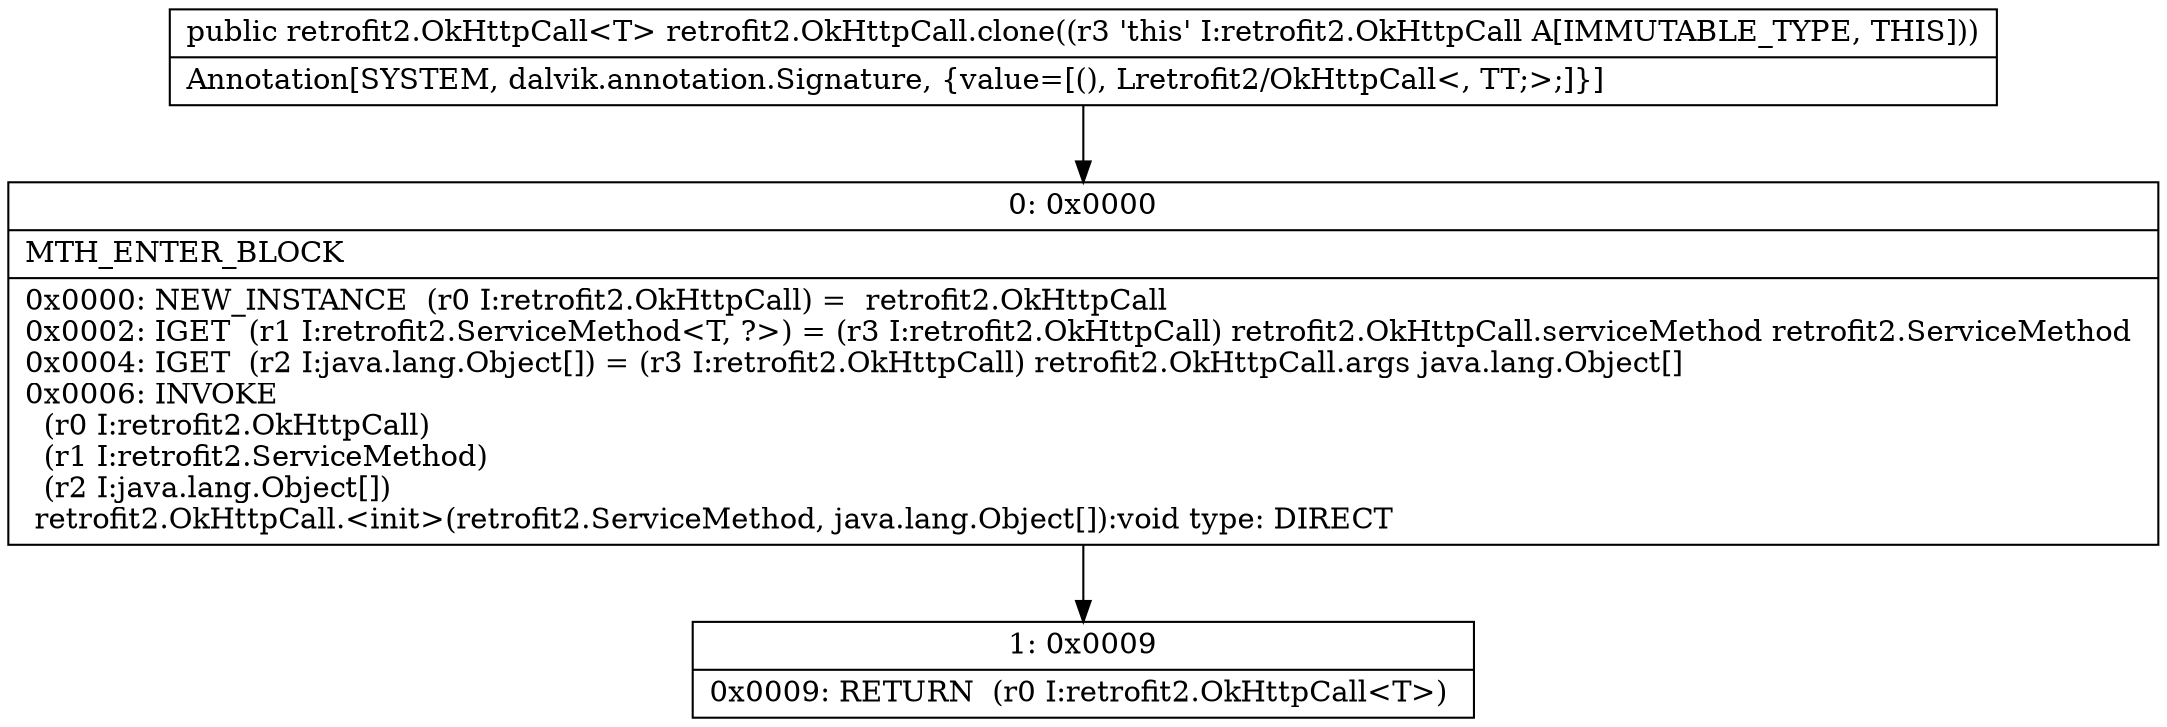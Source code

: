 digraph "CFG forretrofit2.OkHttpCall.clone()Lretrofit2\/OkHttpCall;" {
Node_0 [shape=record,label="{0\:\ 0x0000|MTH_ENTER_BLOCK\l|0x0000: NEW_INSTANCE  (r0 I:retrofit2.OkHttpCall) =  retrofit2.OkHttpCall \l0x0002: IGET  (r1 I:retrofit2.ServiceMethod\<T, ?\>) = (r3 I:retrofit2.OkHttpCall) retrofit2.OkHttpCall.serviceMethod retrofit2.ServiceMethod \l0x0004: IGET  (r2 I:java.lang.Object[]) = (r3 I:retrofit2.OkHttpCall) retrofit2.OkHttpCall.args java.lang.Object[] \l0x0006: INVOKE  \l  (r0 I:retrofit2.OkHttpCall)\l  (r1 I:retrofit2.ServiceMethod)\l  (r2 I:java.lang.Object[])\l retrofit2.OkHttpCall.\<init\>(retrofit2.ServiceMethod, java.lang.Object[]):void type: DIRECT \l}"];
Node_1 [shape=record,label="{1\:\ 0x0009|0x0009: RETURN  (r0 I:retrofit2.OkHttpCall\<T\>) \l}"];
MethodNode[shape=record,label="{public retrofit2.OkHttpCall\<T\> retrofit2.OkHttpCall.clone((r3 'this' I:retrofit2.OkHttpCall A[IMMUTABLE_TYPE, THIS]))  | Annotation[SYSTEM, dalvik.annotation.Signature, \{value=[(), Lretrofit2\/OkHttpCall\<, TT;\>;]\}]\l}"];
MethodNode -> Node_0;
Node_0 -> Node_1;
}

